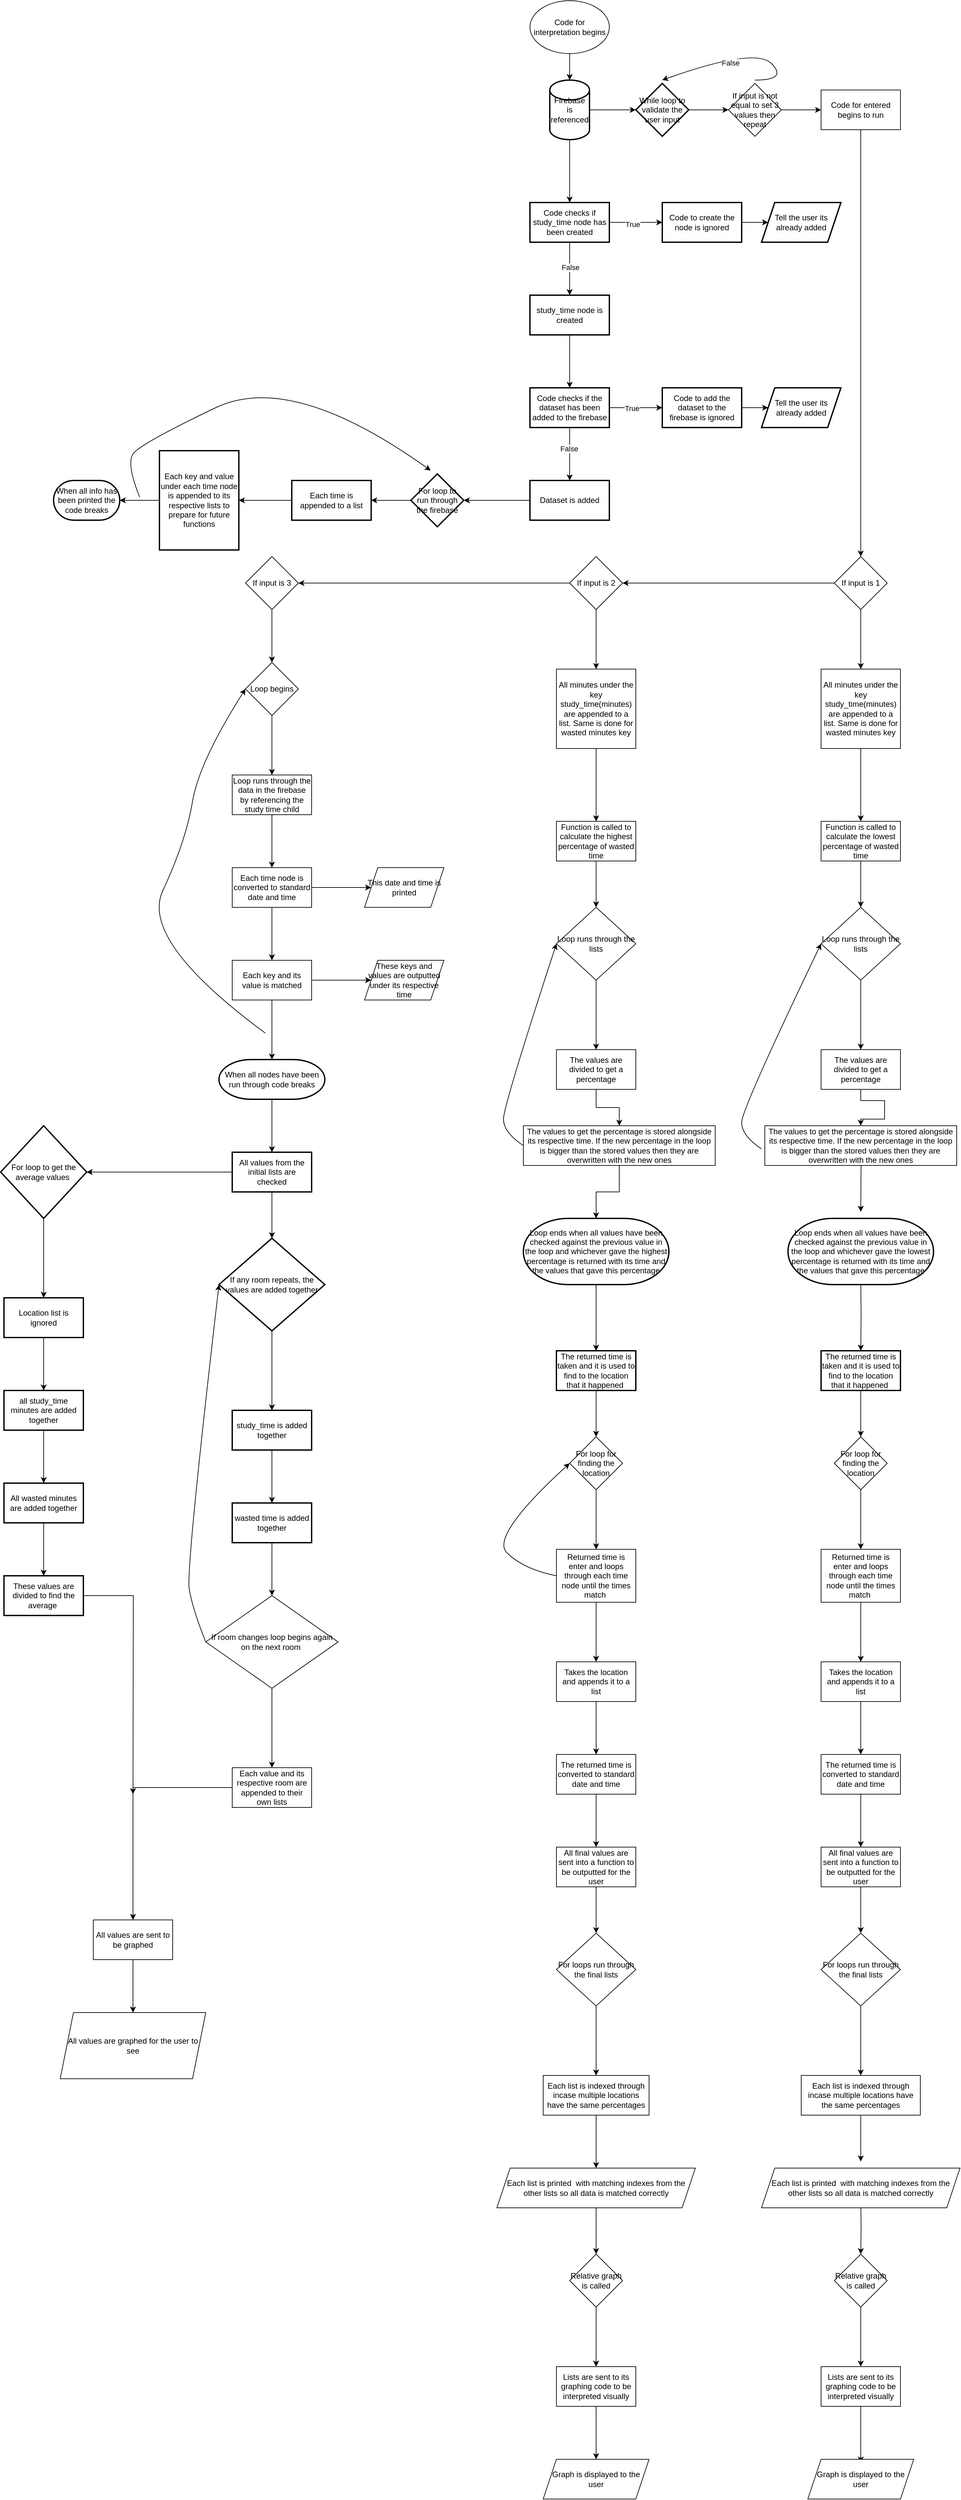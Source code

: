 <mxfile version="24.0.5" type="github">
  <diagram id="C5RBs43oDa-KdzZeNtuy" name="Page-1">
    <mxGraphModel dx="2514" dy="918" grid="1" gridSize="10" guides="1" tooltips="1" connect="1" arrows="1" fold="1" page="1" pageScale="1" pageWidth="827" pageHeight="1169" math="0" shadow="0">
      <root>
        <mxCell id="WIyWlLk6GJQsqaUBKTNV-0" />
        <mxCell id="WIyWlLk6GJQsqaUBKTNV-1" parent="WIyWlLk6GJQsqaUBKTNV-0" />
        <mxCell id="PWgybjxWVGojU53wuNPH-79" value="Code for interpretation begins" style="ellipse;whiteSpace=wrap;html=1;" vertex="1" parent="WIyWlLk6GJQsqaUBKTNV-1">
          <mxGeometry x="100" y="40" width="120" height="80" as="geometry" />
        </mxCell>
        <mxCell id="PWgybjxWVGojU53wuNPH-83" value="" style="edgeStyle=orthogonalEdgeStyle;rounded=0;orthogonalLoop=1;jettySize=auto;html=1;" edge="1" parent="WIyWlLk6GJQsqaUBKTNV-1" source="PWgybjxWVGojU53wuNPH-80" target="PWgybjxWVGojU53wuNPH-82">
          <mxGeometry relative="1" as="geometry" />
        </mxCell>
        <mxCell id="PWgybjxWVGojU53wuNPH-100" value="" style="edgeStyle=orthogonalEdgeStyle;rounded=0;orthogonalLoop=1;jettySize=auto;html=1;" edge="1" parent="WIyWlLk6GJQsqaUBKTNV-1" source="PWgybjxWVGojU53wuNPH-80" target="PWgybjxWVGojU53wuNPH-99">
          <mxGeometry relative="1" as="geometry" />
        </mxCell>
        <mxCell id="PWgybjxWVGojU53wuNPH-80" value="Firebase is referenced" style="strokeWidth=2;html=1;shape=mxgraph.flowchart.database;whiteSpace=wrap;" vertex="1" parent="WIyWlLk6GJQsqaUBKTNV-1">
          <mxGeometry x="130" y="160" width="60" height="90" as="geometry" />
        </mxCell>
        <mxCell id="PWgybjxWVGojU53wuNPH-81" style="edgeStyle=orthogonalEdgeStyle;rounded=0;orthogonalLoop=1;jettySize=auto;html=1;entryX=0.5;entryY=0;entryDx=0;entryDy=0;entryPerimeter=0;" edge="1" parent="WIyWlLk6GJQsqaUBKTNV-1" source="PWgybjxWVGojU53wuNPH-79" target="PWgybjxWVGojU53wuNPH-80">
          <mxGeometry relative="1" as="geometry" />
        </mxCell>
        <mxCell id="PWgybjxWVGojU53wuNPH-85" value="" style="edgeStyle=orthogonalEdgeStyle;rounded=0;orthogonalLoop=1;jettySize=auto;html=1;" edge="1" parent="WIyWlLk6GJQsqaUBKTNV-1" source="PWgybjxWVGojU53wuNPH-82" target="PWgybjxWVGojU53wuNPH-84">
          <mxGeometry relative="1" as="geometry" />
        </mxCell>
        <mxCell id="PWgybjxWVGojU53wuNPH-86" value="False" style="edgeLabel;html=1;align=center;verticalAlign=middle;resizable=0;points=[];" vertex="1" connectable="0" parent="PWgybjxWVGojU53wuNPH-85">
          <mxGeometry x="-0.05" y="1" relative="1" as="geometry">
            <mxPoint as="offset" />
          </mxGeometry>
        </mxCell>
        <mxCell id="PWgybjxWVGojU53wuNPH-88" value="" style="edgeStyle=orthogonalEdgeStyle;rounded=0;orthogonalLoop=1;jettySize=auto;html=1;" edge="1" parent="WIyWlLk6GJQsqaUBKTNV-1" source="PWgybjxWVGojU53wuNPH-82" target="PWgybjxWVGojU53wuNPH-87">
          <mxGeometry relative="1" as="geometry" />
        </mxCell>
        <mxCell id="PWgybjxWVGojU53wuNPH-91" value="True" style="edgeLabel;html=1;align=center;verticalAlign=middle;resizable=0;points=[];" vertex="1" connectable="0" parent="PWgybjxWVGojU53wuNPH-88">
          <mxGeometry x="-0.125" y="-3" relative="1" as="geometry">
            <mxPoint as="offset" />
          </mxGeometry>
        </mxCell>
        <mxCell id="PWgybjxWVGojU53wuNPH-82" value="Code checks if study_time node has been created" style="whiteSpace=wrap;html=1;strokeWidth=2;" vertex="1" parent="WIyWlLk6GJQsqaUBKTNV-1">
          <mxGeometry x="100" y="345" width="120" height="60" as="geometry" />
        </mxCell>
        <mxCell id="PWgybjxWVGojU53wuNPH-90" value="" style="edgeStyle=orthogonalEdgeStyle;rounded=0;orthogonalLoop=1;jettySize=auto;html=1;" edge="1" parent="WIyWlLk6GJQsqaUBKTNV-1" source="PWgybjxWVGojU53wuNPH-84" target="PWgybjxWVGojU53wuNPH-89">
          <mxGeometry relative="1" as="geometry" />
        </mxCell>
        <mxCell id="PWgybjxWVGojU53wuNPH-84" value="study_time node is created" style="whiteSpace=wrap;html=1;strokeWidth=2;" vertex="1" parent="WIyWlLk6GJQsqaUBKTNV-1">
          <mxGeometry x="100" y="485" width="120" height="60" as="geometry" />
        </mxCell>
        <mxCell id="PWgybjxWVGojU53wuNPH-149" value="" style="edgeStyle=orthogonalEdgeStyle;rounded=0;orthogonalLoop=1;jettySize=auto;html=1;" edge="1" parent="WIyWlLk6GJQsqaUBKTNV-1" source="PWgybjxWVGojU53wuNPH-87" target="PWgybjxWVGojU53wuNPH-148">
          <mxGeometry relative="1" as="geometry" />
        </mxCell>
        <mxCell id="PWgybjxWVGojU53wuNPH-87" value="Code to create the node is ignored" style="whiteSpace=wrap;html=1;strokeWidth=2;" vertex="1" parent="WIyWlLk6GJQsqaUBKTNV-1">
          <mxGeometry x="300" y="345" width="120" height="60" as="geometry" />
        </mxCell>
        <mxCell id="PWgybjxWVGojU53wuNPH-93" value="" style="edgeStyle=orthogonalEdgeStyle;rounded=0;orthogonalLoop=1;jettySize=auto;html=1;" edge="1" parent="WIyWlLk6GJQsqaUBKTNV-1" source="PWgybjxWVGojU53wuNPH-89" target="PWgybjxWVGojU53wuNPH-92">
          <mxGeometry relative="1" as="geometry" />
        </mxCell>
        <mxCell id="PWgybjxWVGojU53wuNPH-94" value="False" style="edgeLabel;html=1;align=center;verticalAlign=middle;resizable=0;points=[];" vertex="1" connectable="0" parent="PWgybjxWVGojU53wuNPH-93">
          <mxGeometry x="-0.2" y="-1" relative="1" as="geometry">
            <mxPoint as="offset" />
          </mxGeometry>
        </mxCell>
        <mxCell id="PWgybjxWVGojU53wuNPH-96" value="" style="edgeStyle=orthogonalEdgeStyle;rounded=0;orthogonalLoop=1;jettySize=auto;html=1;" edge="1" parent="WIyWlLk6GJQsqaUBKTNV-1" source="PWgybjxWVGojU53wuNPH-89" target="PWgybjxWVGojU53wuNPH-95">
          <mxGeometry relative="1" as="geometry" />
        </mxCell>
        <mxCell id="PWgybjxWVGojU53wuNPH-145" value="True" style="edgeLabel;html=1;align=center;verticalAlign=middle;resizable=0;points=[];" vertex="1" connectable="0" parent="PWgybjxWVGojU53wuNPH-96">
          <mxGeometry x="-0.15" y="-1" relative="1" as="geometry">
            <mxPoint as="offset" />
          </mxGeometry>
        </mxCell>
        <mxCell id="PWgybjxWVGojU53wuNPH-89" value="Code checks if the dataset has been added to the firebase" style="whiteSpace=wrap;html=1;strokeWidth=2;" vertex="1" parent="WIyWlLk6GJQsqaUBKTNV-1">
          <mxGeometry x="100" y="625" width="120" height="60" as="geometry" />
        </mxCell>
        <mxCell id="PWgybjxWVGojU53wuNPH-116" value="" style="edgeStyle=orthogonalEdgeStyle;rounded=0;orthogonalLoop=1;jettySize=auto;html=1;" edge="1" parent="WIyWlLk6GJQsqaUBKTNV-1" source="PWgybjxWVGojU53wuNPH-92" target="PWgybjxWVGojU53wuNPH-115">
          <mxGeometry relative="1" as="geometry" />
        </mxCell>
        <mxCell id="PWgybjxWVGojU53wuNPH-92" value="Dataset is added" style="whiteSpace=wrap;html=1;strokeWidth=2;" vertex="1" parent="WIyWlLk6GJQsqaUBKTNV-1">
          <mxGeometry x="100" y="765" width="120" height="60" as="geometry" />
        </mxCell>
        <mxCell id="PWgybjxWVGojU53wuNPH-147" value="" style="edgeStyle=orthogonalEdgeStyle;rounded=0;orthogonalLoop=1;jettySize=auto;html=1;" edge="1" parent="WIyWlLk6GJQsqaUBKTNV-1" source="PWgybjxWVGojU53wuNPH-95" target="PWgybjxWVGojU53wuNPH-146">
          <mxGeometry relative="1" as="geometry" />
        </mxCell>
        <mxCell id="PWgybjxWVGojU53wuNPH-95" value="Code to add the dataset to the firebase is ignored" style="whiteSpace=wrap;html=1;strokeWidth=2;" vertex="1" parent="WIyWlLk6GJQsqaUBKTNV-1">
          <mxGeometry x="300" y="625" width="120" height="60" as="geometry" />
        </mxCell>
        <mxCell id="PWgybjxWVGojU53wuNPH-102" value="" style="edgeStyle=orthogonalEdgeStyle;rounded=0;orthogonalLoop=1;jettySize=auto;html=1;" edge="1" parent="WIyWlLk6GJQsqaUBKTNV-1" source="PWgybjxWVGojU53wuNPH-99">
          <mxGeometry relative="1" as="geometry">
            <mxPoint x="400" y="205" as="targetPoint" />
          </mxGeometry>
        </mxCell>
        <mxCell id="PWgybjxWVGojU53wuNPH-99" value="While loop to validate the user input" style="rhombus;whiteSpace=wrap;html=1;strokeWidth=2;" vertex="1" parent="WIyWlLk6GJQsqaUBKTNV-1">
          <mxGeometry x="260" y="165" width="80" height="80" as="geometry" />
        </mxCell>
        <mxCell id="PWgybjxWVGojU53wuNPH-108" value="" style="edgeStyle=orthogonalEdgeStyle;rounded=0;orthogonalLoop=1;jettySize=auto;html=1;" edge="1" parent="WIyWlLk6GJQsqaUBKTNV-1" source="PWgybjxWVGojU53wuNPH-103" target="PWgybjxWVGojU53wuNPH-107">
          <mxGeometry relative="1" as="geometry" />
        </mxCell>
        <mxCell id="PWgybjxWVGojU53wuNPH-103" value="If input is not equal to set 3 values then repeat" style="rhombus;whiteSpace=wrap;html=1;" vertex="1" parent="WIyWlLk6GJQsqaUBKTNV-1">
          <mxGeometry x="400" y="165" width="80" height="80" as="geometry" />
        </mxCell>
        <mxCell id="PWgybjxWVGojU53wuNPH-105" value="" style="curved=1;endArrow=classic;html=1;rounded=0;snapToPoint=1;" edge="1" parent="WIyWlLk6GJQsqaUBKTNV-1">
          <mxGeometry width="50" height="50" relative="1" as="geometry">
            <mxPoint x="440" y="160" as="sourcePoint" />
            <mxPoint x="300" y="160" as="targetPoint" />
            <Array as="points">
              <mxPoint x="490" y="160" />
              <mxPoint x="440" y="110" />
            </Array>
          </mxGeometry>
        </mxCell>
        <mxCell id="PWgybjxWVGojU53wuNPH-106" value="False" style="edgeLabel;html=1;align=center;verticalAlign=middle;resizable=0;points=[];" vertex="1" connectable="0" parent="PWgybjxWVGojU53wuNPH-105">
          <mxGeometry x="0.215" y="10" relative="1" as="geometry">
            <mxPoint as="offset" />
          </mxGeometry>
        </mxCell>
        <mxCell id="PWgybjxWVGojU53wuNPH-109" style="edgeStyle=orthogonalEdgeStyle;rounded=0;orthogonalLoop=1;jettySize=auto;html=1;" edge="1" parent="WIyWlLk6GJQsqaUBKTNV-1" source="PWgybjxWVGojU53wuNPH-107">
          <mxGeometry relative="1" as="geometry">
            <mxPoint x="600" y="880" as="targetPoint" />
          </mxGeometry>
        </mxCell>
        <mxCell id="PWgybjxWVGojU53wuNPH-107" value="Code for entered begins to run" style="whiteSpace=wrap;html=1;" vertex="1" parent="WIyWlLk6GJQsqaUBKTNV-1">
          <mxGeometry x="540" y="175" width="120" height="60" as="geometry" />
        </mxCell>
        <mxCell id="PWgybjxWVGojU53wuNPH-112" value="" style="edgeStyle=orthogonalEdgeStyle;rounded=0;orthogonalLoop=1;jettySize=auto;html=1;" edge="1" parent="WIyWlLk6GJQsqaUBKTNV-1" source="PWgybjxWVGojU53wuNPH-110" target="PWgybjxWVGojU53wuNPH-111">
          <mxGeometry relative="1" as="geometry" />
        </mxCell>
        <mxCell id="PWgybjxWVGojU53wuNPH-258" style="edgeStyle=orthogonalEdgeStyle;rounded=0;orthogonalLoop=1;jettySize=auto;html=1;entryX=0.5;entryY=0;entryDx=0;entryDy=0;" edge="1" parent="WIyWlLk6GJQsqaUBKTNV-1" source="PWgybjxWVGojU53wuNPH-110" target="PWgybjxWVGojU53wuNPH-228">
          <mxGeometry relative="1" as="geometry" />
        </mxCell>
        <mxCell id="PWgybjxWVGojU53wuNPH-110" value="If input is 1" style="rhombus;whiteSpace=wrap;html=1;" vertex="1" parent="WIyWlLk6GJQsqaUBKTNV-1">
          <mxGeometry x="560" y="880" width="80" height="80" as="geometry" />
        </mxCell>
        <mxCell id="PWgybjxWVGojU53wuNPH-114" value="" style="edgeStyle=orthogonalEdgeStyle;rounded=0;orthogonalLoop=1;jettySize=auto;html=1;" edge="1" parent="WIyWlLk6GJQsqaUBKTNV-1" source="PWgybjxWVGojU53wuNPH-111" target="PWgybjxWVGojU53wuNPH-113">
          <mxGeometry relative="1" as="geometry" />
        </mxCell>
        <mxCell id="PWgybjxWVGojU53wuNPH-151" value="" style="edgeStyle=orthogonalEdgeStyle;rounded=0;orthogonalLoop=1;jettySize=auto;html=1;" edge="1" parent="WIyWlLk6GJQsqaUBKTNV-1" source="PWgybjxWVGojU53wuNPH-111" target="PWgybjxWVGojU53wuNPH-150">
          <mxGeometry relative="1" as="geometry" />
        </mxCell>
        <mxCell id="PWgybjxWVGojU53wuNPH-111" value="If input is 2" style="rhombus;whiteSpace=wrap;html=1;" vertex="1" parent="WIyWlLk6GJQsqaUBKTNV-1">
          <mxGeometry x="160" y="880" width="80" height="80" as="geometry" />
        </mxCell>
        <mxCell id="PWgybjxWVGojU53wuNPH-131" value="" style="edgeStyle=orthogonalEdgeStyle;rounded=0;orthogonalLoop=1;jettySize=auto;html=1;" edge="1" parent="WIyWlLk6GJQsqaUBKTNV-1" source="PWgybjxWVGojU53wuNPH-113" target="PWgybjxWVGojU53wuNPH-130">
          <mxGeometry relative="1" as="geometry" />
        </mxCell>
        <mxCell id="PWgybjxWVGojU53wuNPH-113" value="If input is 3" style="rhombus;whiteSpace=wrap;html=1;" vertex="1" parent="WIyWlLk6GJQsqaUBKTNV-1">
          <mxGeometry x="-330" y="880" width="80" height="80" as="geometry" />
        </mxCell>
        <mxCell id="PWgybjxWVGojU53wuNPH-118" value="" style="edgeStyle=orthogonalEdgeStyle;rounded=0;orthogonalLoop=1;jettySize=auto;html=1;" edge="1" parent="WIyWlLk6GJQsqaUBKTNV-1" source="PWgybjxWVGojU53wuNPH-115" target="PWgybjxWVGojU53wuNPH-117">
          <mxGeometry relative="1" as="geometry" />
        </mxCell>
        <mxCell id="PWgybjxWVGojU53wuNPH-115" value="For loop to run through the firebase" style="rhombus;whiteSpace=wrap;html=1;strokeWidth=2;" vertex="1" parent="WIyWlLk6GJQsqaUBKTNV-1">
          <mxGeometry x="-80" y="755" width="80" height="80" as="geometry" />
        </mxCell>
        <mxCell id="PWgybjxWVGojU53wuNPH-122" value="" style="edgeStyle=orthogonalEdgeStyle;rounded=0;orthogonalLoop=1;jettySize=auto;html=1;" edge="1" parent="WIyWlLk6GJQsqaUBKTNV-1" source="PWgybjxWVGojU53wuNPH-117" target="PWgybjxWVGojU53wuNPH-121">
          <mxGeometry relative="1" as="geometry" />
        </mxCell>
        <mxCell id="PWgybjxWVGojU53wuNPH-117" value="Each time is appended to a list" style="whiteSpace=wrap;html=1;strokeWidth=2;" vertex="1" parent="WIyWlLk6GJQsqaUBKTNV-1">
          <mxGeometry x="-260" y="765" width="120" height="60" as="geometry" />
        </mxCell>
        <mxCell id="PWgybjxWVGojU53wuNPH-121" value="Each key and value under each time node is appended to its respective lists to prepare for future functions" style="whiteSpace=wrap;html=1;strokeWidth=2;" vertex="1" parent="WIyWlLk6GJQsqaUBKTNV-1">
          <mxGeometry x="-460" y="720" width="120" height="150" as="geometry" />
        </mxCell>
        <mxCell id="PWgybjxWVGojU53wuNPH-125" value="When all info has been printed the code breaks" style="strokeWidth=2;html=1;shape=mxgraph.flowchart.terminator;whiteSpace=wrap;" vertex="1" parent="WIyWlLk6GJQsqaUBKTNV-1">
          <mxGeometry x="-620" y="765" width="100" height="60" as="geometry" />
        </mxCell>
        <mxCell id="PWgybjxWVGojU53wuNPH-126" style="edgeStyle=orthogonalEdgeStyle;rounded=0;orthogonalLoop=1;jettySize=auto;html=1;entryX=1;entryY=0.5;entryDx=0;entryDy=0;entryPerimeter=0;" edge="1" parent="WIyWlLk6GJQsqaUBKTNV-1" source="PWgybjxWVGojU53wuNPH-121" target="PWgybjxWVGojU53wuNPH-125">
          <mxGeometry relative="1" as="geometry" />
        </mxCell>
        <mxCell id="PWgybjxWVGojU53wuNPH-127" value="" style="curved=1;endArrow=classic;html=1;rounded=0;" edge="1" parent="WIyWlLk6GJQsqaUBKTNV-1">
          <mxGeometry width="50" height="50" relative="1" as="geometry">
            <mxPoint x="-490" y="790" as="sourcePoint" />
            <mxPoint x="-50" y="750" as="targetPoint" />
            <Array as="points">
              <mxPoint x="-510" y="740" />
              <mxPoint x="-490" y="710" />
              <mxPoint x="-260" y="600" />
            </Array>
          </mxGeometry>
        </mxCell>
        <mxCell id="PWgybjxWVGojU53wuNPH-133" value="" style="edgeStyle=orthogonalEdgeStyle;rounded=0;orthogonalLoop=1;jettySize=auto;html=1;" edge="1" parent="WIyWlLk6GJQsqaUBKTNV-1" source="PWgybjxWVGojU53wuNPH-130" target="PWgybjxWVGojU53wuNPH-132">
          <mxGeometry relative="1" as="geometry" />
        </mxCell>
        <mxCell id="PWgybjxWVGojU53wuNPH-130" value="Loop begins" style="rhombus;whiteSpace=wrap;html=1;" vertex="1" parent="WIyWlLk6GJQsqaUBKTNV-1">
          <mxGeometry x="-330" y="1040" width="80" height="80" as="geometry" />
        </mxCell>
        <mxCell id="PWgybjxWVGojU53wuNPH-135" value="" style="edgeStyle=orthogonalEdgeStyle;rounded=0;orthogonalLoop=1;jettySize=auto;html=1;" edge="1" parent="WIyWlLk6GJQsqaUBKTNV-1" source="PWgybjxWVGojU53wuNPH-132" target="PWgybjxWVGojU53wuNPH-134">
          <mxGeometry relative="1" as="geometry" />
        </mxCell>
        <mxCell id="PWgybjxWVGojU53wuNPH-132" value="Loop runs through the data in the firebase by referencing the study time child" style="whiteSpace=wrap;html=1;" vertex="1" parent="WIyWlLk6GJQsqaUBKTNV-1">
          <mxGeometry x="-350" y="1210" width="120" height="60" as="geometry" />
        </mxCell>
        <mxCell id="PWgybjxWVGojU53wuNPH-137" value="" style="edgeStyle=orthogonalEdgeStyle;rounded=0;orthogonalLoop=1;jettySize=auto;html=1;" edge="1" parent="WIyWlLk6GJQsqaUBKTNV-1" source="PWgybjxWVGojU53wuNPH-134" target="PWgybjxWVGojU53wuNPH-136">
          <mxGeometry relative="1" as="geometry" />
        </mxCell>
        <mxCell id="PWgybjxWVGojU53wuNPH-139" value="" style="edgeStyle=orthogonalEdgeStyle;rounded=0;orthogonalLoop=1;jettySize=auto;html=1;" edge="1" parent="WIyWlLk6GJQsqaUBKTNV-1" source="PWgybjxWVGojU53wuNPH-134" target="PWgybjxWVGojU53wuNPH-138">
          <mxGeometry relative="1" as="geometry" />
        </mxCell>
        <mxCell id="PWgybjxWVGojU53wuNPH-134" value="Each time node is converted to standard date and time" style="whiteSpace=wrap;html=1;" vertex="1" parent="WIyWlLk6GJQsqaUBKTNV-1">
          <mxGeometry x="-350" y="1350" width="120" height="60" as="geometry" />
        </mxCell>
        <mxCell id="PWgybjxWVGojU53wuNPH-136" value="This date and time is printed" style="shape=parallelogram;perimeter=parallelogramPerimeter;whiteSpace=wrap;html=1;fixedSize=1;" vertex="1" parent="WIyWlLk6GJQsqaUBKTNV-1">
          <mxGeometry x="-150" y="1350" width="120" height="60" as="geometry" />
        </mxCell>
        <mxCell id="PWgybjxWVGojU53wuNPH-141" value="" style="edgeStyle=orthogonalEdgeStyle;rounded=0;orthogonalLoop=1;jettySize=auto;html=1;" edge="1" parent="WIyWlLk6GJQsqaUBKTNV-1" source="PWgybjxWVGojU53wuNPH-138" target="PWgybjxWVGojU53wuNPH-140">
          <mxGeometry relative="1" as="geometry" />
        </mxCell>
        <mxCell id="PWgybjxWVGojU53wuNPH-138" value="Each key and its value is matched" style="whiteSpace=wrap;html=1;" vertex="1" parent="WIyWlLk6GJQsqaUBKTNV-1">
          <mxGeometry x="-350" y="1490" width="120" height="60" as="geometry" />
        </mxCell>
        <mxCell id="PWgybjxWVGojU53wuNPH-140" value="These keys and values are outputted under its respective time" style="shape=parallelogram;perimeter=parallelogramPerimeter;whiteSpace=wrap;html=1;fixedSize=1;" vertex="1" parent="WIyWlLk6GJQsqaUBKTNV-1">
          <mxGeometry x="-150" y="1490" width="120" height="60" as="geometry" />
        </mxCell>
        <mxCell id="PWgybjxWVGojU53wuNPH-195" value="" style="edgeStyle=orthogonalEdgeStyle;rounded=0;orthogonalLoop=1;jettySize=auto;html=1;" edge="1" parent="WIyWlLk6GJQsqaUBKTNV-1" source="PWgybjxWVGojU53wuNPH-142" target="PWgybjxWVGojU53wuNPH-194">
          <mxGeometry relative="1" as="geometry" />
        </mxCell>
        <mxCell id="PWgybjxWVGojU53wuNPH-142" value="When all nodes have been run through code breaks" style="strokeWidth=2;html=1;shape=mxgraph.flowchart.terminator;whiteSpace=wrap;" vertex="1" parent="WIyWlLk6GJQsqaUBKTNV-1">
          <mxGeometry x="-370" y="1640" width="160" height="60" as="geometry" />
        </mxCell>
        <mxCell id="PWgybjxWVGojU53wuNPH-143" style="edgeStyle=orthogonalEdgeStyle;rounded=0;orthogonalLoop=1;jettySize=auto;html=1;entryX=0.5;entryY=0;entryDx=0;entryDy=0;entryPerimeter=0;" edge="1" parent="WIyWlLk6GJQsqaUBKTNV-1" source="PWgybjxWVGojU53wuNPH-138" target="PWgybjxWVGojU53wuNPH-142">
          <mxGeometry relative="1" as="geometry" />
        </mxCell>
        <mxCell id="PWgybjxWVGojU53wuNPH-144" value="" style="curved=1;endArrow=classic;html=1;rounded=0;entryX=0;entryY=0.5;entryDx=0;entryDy=0;" edge="1" parent="WIyWlLk6GJQsqaUBKTNV-1" target="PWgybjxWVGojU53wuNPH-130">
          <mxGeometry width="50" height="50" relative="1" as="geometry">
            <mxPoint x="-300" y="1600" as="sourcePoint" />
            <mxPoint x="-490" y="1070" as="targetPoint" />
            <Array as="points">
              <mxPoint x="-490" y="1460" />
              <mxPoint x="-420" y="1310" />
              <mxPoint x="-400" y="1190" />
            </Array>
          </mxGeometry>
        </mxCell>
        <mxCell id="PWgybjxWVGojU53wuNPH-146" value="Tell the user its already added" style="shape=parallelogram;perimeter=parallelogramPerimeter;whiteSpace=wrap;html=1;fixedSize=1;strokeWidth=2;" vertex="1" parent="WIyWlLk6GJQsqaUBKTNV-1">
          <mxGeometry x="450" y="625" width="120" height="60" as="geometry" />
        </mxCell>
        <mxCell id="PWgybjxWVGojU53wuNPH-148" value="Tell the user its already added" style="shape=parallelogram;perimeter=parallelogramPerimeter;whiteSpace=wrap;html=1;fixedSize=1;strokeWidth=2;" vertex="1" parent="WIyWlLk6GJQsqaUBKTNV-1">
          <mxGeometry x="450" y="345" width="120" height="60" as="geometry" />
        </mxCell>
        <mxCell id="PWgybjxWVGojU53wuNPH-153" value="" style="edgeStyle=orthogonalEdgeStyle;rounded=0;orthogonalLoop=1;jettySize=auto;html=1;" edge="1" parent="WIyWlLk6GJQsqaUBKTNV-1" source="PWgybjxWVGojU53wuNPH-150" target="PWgybjxWVGojU53wuNPH-152">
          <mxGeometry relative="1" as="geometry" />
        </mxCell>
        <mxCell id="PWgybjxWVGojU53wuNPH-150" value="All minutes under the key study_time(minutes) are appended to a list. Same is done for wasted minutes key" style="whiteSpace=wrap;html=1;" vertex="1" parent="WIyWlLk6GJQsqaUBKTNV-1">
          <mxGeometry x="140" y="1050" width="120" height="120" as="geometry" />
        </mxCell>
        <mxCell id="PWgybjxWVGojU53wuNPH-157" value="" style="edgeStyle=orthogonalEdgeStyle;rounded=0;orthogonalLoop=1;jettySize=auto;html=1;" edge="1" parent="WIyWlLk6GJQsqaUBKTNV-1" source="PWgybjxWVGojU53wuNPH-152" target="PWgybjxWVGojU53wuNPH-156">
          <mxGeometry relative="1" as="geometry" />
        </mxCell>
        <mxCell id="PWgybjxWVGojU53wuNPH-152" value="Function is called to calculate the highest percentage of wasted time" style="whiteSpace=wrap;html=1;" vertex="1" parent="WIyWlLk6GJQsqaUBKTNV-1">
          <mxGeometry x="140" y="1280" width="120" height="60" as="geometry" />
        </mxCell>
        <mxCell id="PWgybjxWVGojU53wuNPH-159" value="" style="edgeStyle=orthogonalEdgeStyle;rounded=0;orthogonalLoop=1;jettySize=auto;html=1;" edge="1" parent="WIyWlLk6GJQsqaUBKTNV-1" source="PWgybjxWVGojU53wuNPH-156" target="PWgybjxWVGojU53wuNPH-158">
          <mxGeometry relative="1" as="geometry" />
        </mxCell>
        <mxCell id="PWgybjxWVGojU53wuNPH-156" value="Loop runs through the lists" style="rhombus;whiteSpace=wrap;html=1;" vertex="1" parent="WIyWlLk6GJQsqaUBKTNV-1">
          <mxGeometry x="140" y="1410" width="120" height="110" as="geometry" />
        </mxCell>
        <mxCell id="PWgybjxWVGojU53wuNPH-161" value="" style="edgeStyle=orthogonalEdgeStyle;rounded=0;orthogonalLoop=1;jettySize=auto;html=1;" edge="1" parent="WIyWlLk6GJQsqaUBKTNV-1" source="PWgybjxWVGojU53wuNPH-158" target="PWgybjxWVGojU53wuNPH-160">
          <mxGeometry relative="1" as="geometry" />
        </mxCell>
        <mxCell id="PWgybjxWVGojU53wuNPH-158" value="The values are divided to get a percentage" style="whiteSpace=wrap;html=1;" vertex="1" parent="WIyWlLk6GJQsqaUBKTNV-1">
          <mxGeometry x="140" y="1625" width="120" height="60" as="geometry" />
        </mxCell>
        <mxCell id="PWgybjxWVGojU53wuNPH-160" value="The values to get the percentage is stored alongside its respective time. If the new percentage in the loop is bigger than the stored values then they are overwritten with the new ones" style="whiteSpace=wrap;html=1;" vertex="1" parent="WIyWlLk6GJQsqaUBKTNV-1">
          <mxGeometry x="90" y="1740" width="290" height="60" as="geometry" />
        </mxCell>
        <mxCell id="PWgybjxWVGojU53wuNPH-162" value="" style="curved=1;endArrow=classic;html=1;rounded=0;exitX=0;exitY=0.5;exitDx=0;exitDy=0;entryX=0;entryY=0.5;entryDx=0;entryDy=0;" edge="1" parent="WIyWlLk6GJQsqaUBKTNV-1" source="PWgybjxWVGojU53wuNPH-160" target="PWgybjxWVGojU53wuNPH-156">
          <mxGeometry width="50" height="50" relative="1" as="geometry">
            <mxPoint x="60" y="1760" as="sourcePoint" />
            <mxPoint x="110" y="1710" as="targetPoint" />
            <Array as="points">
              <mxPoint x="60" y="1750" />
              <mxPoint x="60" y="1710" />
            </Array>
          </mxGeometry>
        </mxCell>
        <mxCell id="PWgybjxWVGojU53wuNPH-166" value="" style="edgeStyle=orthogonalEdgeStyle;rounded=0;orthogonalLoop=1;jettySize=auto;html=1;" edge="1" parent="WIyWlLk6GJQsqaUBKTNV-1" source="PWgybjxWVGojU53wuNPH-163" target="PWgybjxWVGojU53wuNPH-165">
          <mxGeometry relative="1" as="geometry" />
        </mxCell>
        <mxCell id="PWgybjxWVGojU53wuNPH-163" value="Loop ends when all values have been checked against the previous value in the loop and whichever gave the highest percentage is returned with its time and the values that gave this percentage" style="strokeWidth=2;html=1;shape=mxgraph.flowchart.terminator;whiteSpace=wrap;" vertex="1" parent="WIyWlLk6GJQsqaUBKTNV-1">
          <mxGeometry x="90" y="1880" width="220" height="100" as="geometry" />
        </mxCell>
        <mxCell id="PWgybjxWVGojU53wuNPH-164" style="edgeStyle=orthogonalEdgeStyle;rounded=0;orthogonalLoop=1;jettySize=auto;html=1;entryX=0.5;entryY=0;entryDx=0;entryDy=0;entryPerimeter=0;" edge="1" parent="WIyWlLk6GJQsqaUBKTNV-1" source="PWgybjxWVGojU53wuNPH-160" target="PWgybjxWVGojU53wuNPH-163">
          <mxGeometry relative="1" as="geometry" />
        </mxCell>
        <mxCell id="PWgybjxWVGojU53wuNPH-168" value="" style="edgeStyle=orthogonalEdgeStyle;rounded=0;orthogonalLoop=1;jettySize=auto;html=1;" edge="1" parent="WIyWlLk6GJQsqaUBKTNV-1" source="PWgybjxWVGojU53wuNPH-165">
          <mxGeometry relative="1" as="geometry">
            <mxPoint x="200" y="2210.0" as="targetPoint" />
          </mxGeometry>
        </mxCell>
        <mxCell id="PWgybjxWVGojU53wuNPH-165" value="The returned time is taken and it is used to find to the location that it happened&amp;nbsp;" style="whiteSpace=wrap;html=1;strokeWidth=2;" vertex="1" parent="WIyWlLk6GJQsqaUBKTNV-1">
          <mxGeometry x="140" y="2080" width="120" height="60" as="geometry" />
        </mxCell>
        <mxCell id="PWgybjxWVGojU53wuNPH-171" value="" style="edgeStyle=orthogonalEdgeStyle;rounded=0;orthogonalLoop=1;jettySize=auto;html=1;" edge="1" parent="WIyWlLk6GJQsqaUBKTNV-1" source="PWgybjxWVGojU53wuNPH-169" target="PWgybjxWVGojU53wuNPH-170">
          <mxGeometry relative="1" as="geometry" />
        </mxCell>
        <mxCell id="PWgybjxWVGojU53wuNPH-169" value="For loop for finding the location" style="rhombus;whiteSpace=wrap;html=1;" vertex="1" parent="WIyWlLk6GJQsqaUBKTNV-1">
          <mxGeometry x="160" y="2210" width="80" height="80" as="geometry" />
        </mxCell>
        <mxCell id="PWgybjxWVGojU53wuNPH-174" value="" style="edgeStyle=orthogonalEdgeStyle;rounded=0;orthogonalLoop=1;jettySize=auto;html=1;" edge="1" parent="WIyWlLk6GJQsqaUBKTNV-1" source="PWgybjxWVGojU53wuNPH-170" target="PWgybjxWVGojU53wuNPH-173">
          <mxGeometry relative="1" as="geometry" />
        </mxCell>
        <mxCell id="PWgybjxWVGojU53wuNPH-170" value="Returned time is enter and loops through each time node until the times match&amp;nbsp;" style="whiteSpace=wrap;html=1;" vertex="1" parent="WIyWlLk6GJQsqaUBKTNV-1">
          <mxGeometry x="140" y="2380" width="120" height="80" as="geometry" />
        </mxCell>
        <mxCell id="PWgybjxWVGojU53wuNPH-177" value="" style="edgeStyle=orthogonalEdgeStyle;rounded=0;orthogonalLoop=1;jettySize=auto;html=1;" edge="1" parent="WIyWlLk6GJQsqaUBKTNV-1" source="PWgybjxWVGojU53wuNPH-173" target="PWgybjxWVGojU53wuNPH-176">
          <mxGeometry relative="1" as="geometry" />
        </mxCell>
        <mxCell id="PWgybjxWVGojU53wuNPH-173" value="Takes the location and appends it to a list" style="whiteSpace=wrap;html=1;" vertex="1" parent="WIyWlLk6GJQsqaUBKTNV-1">
          <mxGeometry x="140" y="2550" width="120" height="60" as="geometry" />
        </mxCell>
        <mxCell id="PWgybjxWVGojU53wuNPH-175" value="" style="curved=1;endArrow=classic;html=1;rounded=0;exitX=0;exitY=0.5;exitDx=0;exitDy=0;entryX=0;entryY=0.5;entryDx=0;entryDy=0;" edge="1" parent="WIyWlLk6GJQsqaUBKTNV-1" source="PWgybjxWVGojU53wuNPH-170" target="PWgybjxWVGojU53wuNPH-169">
          <mxGeometry width="50" height="50" relative="1" as="geometry">
            <mxPoint x="40" y="2410" as="sourcePoint" />
            <mxPoint x="90" y="2360" as="targetPoint" />
            <Array as="points">
              <mxPoint x="90" y="2410" />
              <mxPoint x="40" y="2360" />
            </Array>
          </mxGeometry>
        </mxCell>
        <mxCell id="PWgybjxWVGojU53wuNPH-179" value="" style="edgeStyle=orthogonalEdgeStyle;rounded=0;orthogonalLoop=1;jettySize=auto;html=1;" edge="1" parent="WIyWlLk6GJQsqaUBKTNV-1" source="PWgybjxWVGojU53wuNPH-176" target="PWgybjxWVGojU53wuNPH-178">
          <mxGeometry relative="1" as="geometry" />
        </mxCell>
        <mxCell id="PWgybjxWVGojU53wuNPH-176" value="The returned time is converted to standard date and time" style="whiteSpace=wrap;html=1;" vertex="1" parent="WIyWlLk6GJQsqaUBKTNV-1">
          <mxGeometry x="140" y="2690" width="120" height="60" as="geometry" />
        </mxCell>
        <mxCell id="PWgybjxWVGojU53wuNPH-181" value="" style="edgeStyle=orthogonalEdgeStyle;rounded=0;orthogonalLoop=1;jettySize=auto;html=1;" edge="1" parent="WIyWlLk6GJQsqaUBKTNV-1" source="PWgybjxWVGojU53wuNPH-178" target="PWgybjxWVGojU53wuNPH-180">
          <mxGeometry relative="1" as="geometry" />
        </mxCell>
        <mxCell id="PWgybjxWVGojU53wuNPH-178" value="All final values are sent into a function to be outputted for the user" style="whiteSpace=wrap;html=1;" vertex="1" parent="WIyWlLk6GJQsqaUBKTNV-1">
          <mxGeometry x="140" y="2830" width="120" height="60" as="geometry" />
        </mxCell>
        <mxCell id="PWgybjxWVGojU53wuNPH-183" value="" style="edgeStyle=orthogonalEdgeStyle;rounded=0;orthogonalLoop=1;jettySize=auto;html=1;" edge="1" parent="WIyWlLk6GJQsqaUBKTNV-1" source="PWgybjxWVGojU53wuNPH-180" target="PWgybjxWVGojU53wuNPH-182">
          <mxGeometry relative="1" as="geometry" />
        </mxCell>
        <mxCell id="PWgybjxWVGojU53wuNPH-180" value="For loops run through the final lists" style="rhombus;whiteSpace=wrap;html=1;" vertex="1" parent="WIyWlLk6GJQsqaUBKTNV-1">
          <mxGeometry x="140" y="2960" width="120" height="110" as="geometry" />
        </mxCell>
        <mxCell id="PWgybjxWVGojU53wuNPH-185" value="" style="edgeStyle=orthogonalEdgeStyle;rounded=0;orthogonalLoop=1;jettySize=auto;html=1;" edge="1" parent="WIyWlLk6GJQsqaUBKTNV-1" source="PWgybjxWVGojU53wuNPH-182" target="PWgybjxWVGojU53wuNPH-184">
          <mxGeometry relative="1" as="geometry" />
        </mxCell>
        <mxCell id="PWgybjxWVGojU53wuNPH-182" value="Each list is indexed through incase multiple locations have the same percentages" style="whiteSpace=wrap;html=1;" vertex="1" parent="WIyWlLk6GJQsqaUBKTNV-1">
          <mxGeometry x="120" y="3175" width="160" height="60" as="geometry" />
        </mxCell>
        <mxCell id="PWgybjxWVGojU53wuNPH-187" value="" style="edgeStyle=orthogonalEdgeStyle;rounded=0;orthogonalLoop=1;jettySize=auto;html=1;" edge="1" parent="WIyWlLk6GJQsqaUBKTNV-1" source="PWgybjxWVGojU53wuNPH-184" target="PWgybjxWVGojU53wuNPH-186">
          <mxGeometry relative="1" as="geometry" />
        </mxCell>
        <mxCell id="PWgybjxWVGojU53wuNPH-184" value="Each list is printed&amp;nbsp; with matching indexes from the other lists so all data is matched correctly" style="shape=parallelogram;perimeter=parallelogramPerimeter;whiteSpace=wrap;html=1;fixedSize=1;" vertex="1" parent="WIyWlLk6GJQsqaUBKTNV-1">
          <mxGeometry x="50" y="3315" width="300" height="60" as="geometry" />
        </mxCell>
        <mxCell id="PWgybjxWVGojU53wuNPH-189" value="" style="edgeStyle=orthogonalEdgeStyle;rounded=0;orthogonalLoop=1;jettySize=auto;html=1;" edge="1" parent="WIyWlLk6GJQsqaUBKTNV-1" source="PWgybjxWVGojU53wuNPH-186" target="PWgybjxWVGojU53wuNPH-188">
          <mxGeometry relative="1" as="geometry" />
        </mxCell>
        <mxCell id="PWgybjxWVGojU53wuNPH-186" value="Relative graph is called" style="rhombus;whiteSpace=wrap;html=1;" vertex="1" parent="WIyWlLk6GJQsqaUBKTNV-1">
          <mxGeometry x="160" y="3445" width="80" height="80" as="geometry" />
        </mxCell>
        <mxCell id="PWgybjxWVGojU53wuNPH-193" value="" style="edgeStyle=orthogonalEdgeStyle;rounded=0;orthogonalLoop=1;jettySize=auto;html=1;" edge="1" parent="WIyWlLk6GJQsqaUBKTNV-1" source="PWgybjxWVGojU53wuNPH-188" target="PWgybjxWVGojU53wuNPH-192">
          <mxGeometry relative="1" as="geometry" />
        </mxCell>
        <mxCell id="PWgybjxWVGojU53wuNPH-188" value="Lists are sent to its graphing code to be interpreted visually" style="whiteSpace=wrap;html=1;" vertex="1" parent="WIyWlLk6GJQsqaUBKTNV-1">
          <mxGeometry x="140" y="3615" width="120" height="60" as="geometry" />
        </mxCell>
        <mxCell id="PWgybjxWVGojU53wuNPH-192" value="Graph is displayed to the user" style="shape=parallelogram;perimeter=parallelogramPerimeter;whiteSpace=wrap;html=1;fixedSize=1;" vertex="1" parent="WIyWlLk6GJQsqaUBKTNV-1">
          <mxGeometry x="120" y="3755" width="160" height="60" as="geometry" />
        </mxCell>
        <mxCell id="PWgybjxWVGojU53wuNPH-199" value="" style="edgeStyle=orthogonalEdgeStyle;rounded=0;orthogonalLoop=1;jettySize=auto;html=1;" edge="1" parent="WIyWlLk6GJQsqaUBKTNV-1" source="PWgybjxWVGojU53wuNPH-194" target="PWgybjxWVGojU53wuNPH-198">
          <mxGeometry relative="1" as="geometry" />
        </mxCell>
        <mxCell id="PWgybjxWVGojU53wuNPH-213" value="" style="edgeStyle=orthogonalEdgeStyle;rounded=0;orthogonalLoop=1;jettySize=auto;html=1;" edge="1" parent="WIyWlLk6GJQsqaUBKTNV-1" source="PWgybjxWVGojU53wuNPH-194" target="PWgybjxWVGojU53wuNPH-212">
          <mxGeometry relative="1" as="geometry" />
        </mxCell>
        <mxCell id="PWgybjxWVGojU53wuNPH-194" value="All values from the initial lists are checked" style="whiteSpace=wrap;html=1;strokeWidth=2;" vertex="1" parent="WIyWlLk6GJQsqaUBKTNV-1">
          <mxGeometry x="-350" y="1780" width="120" height="60" as="geometry" />
        </mxCell>
        <mxCell id="PWgybjxWVGojU53wuNPH-201" value="" style="edgeStyle=orthogonalEdgeStyle;rounded=0;orthogonalLoop=1;jettySize=auto;html=1;" edge="1" parent="WIyWlLk6GJQsqaUBKTNV-1" source="PWgybjxWVGojU53wuNPH-198" target="PWgybjxWVGojU53wuNPH-200">
          <mxGeometry relative="1" as="geometry" />
        </mxCell>
        <mxCell id="PWgybjxWVGojU53wuNPH-198" value="If any room repeats, the values are added together" style="rhombus;whiteSpace=wrap;html=1;strokeWidth=2;" vertex="1" parent="WIyWlLk6GJQsqaUBKTNV-1">
          <mxGeometry x="-370" y="1910" width="160" height="140" as="geometry" />
        </mxCell>
        <mxCell id="PWgybjxWVGojU53wuNPH-203" value="" style="edgeStyle=orthogonalEdgeStyle;rounded=0;orthogonalLoop=1;jettySize=auto;html=1;" edge="1" parent="WIyWlLk6GJQsqaUBKTNV-1" source="PWgybjxWVGojU53wuNPH-200" target="PWgybjxWVGojU53wuNPH-202">
          <mxGeometry relative="1" as="geometry" />
        </mxCell>
        <mxCell id="PWgybjxWVGojU53wuNPH-200" value="study_time is added together" style="whiteSpace=wrap;html=1;strokeWidth=2;" vertex="1" parent="WIyWlLk6GJQsqaUBKTNV-1">
          <mxGeometry x="-350" y="2170" width="120" height="60" as="geometry" />
        </mxCell>
        <mxCell id="PWgybjxWVGojU53wuNPH-205" value="" style="edgeStyle=orthogonalEdgeStyle;rounded=0;orthogonalLoop=1;jettySize=auto;html=1;" edge="1" parent="WIyWlLk6GJQsqaUBKTNV-1" source="PWgybjxWVGojU53wuNPH-202">
          <mxGeometry relative="1" as="geometry">
            <mxPoint x="-290" y="2450.0" as="targetPoint" />
          </mxGeometry>
        </mxCell>
        <mxCell id="PWgybjxWVGojU53wuNPH-202" value="wasted time is added together" style="whiteSpace=wrap;html=1;strokeWidth=2;" vertex="1" parent="WIyWlLk6GJQsqaUBKTNV-1">
          <mxGeometry x="-350" y="2310" width="120" height="60" as="geometry" />
        </mxCell>
        <mxCell id="PWgybjxWVGojU53wuNPH-209" value="" style="edgeStyle=orthogonalEdgeStyle;rounded=0;orthogonalLoop=1;jettySize=auto;html=1;" edge="1" parent="WIyWlLk6GJQsqaUBKTNV-1" source="PWgybjxWVGojU53wuNPH-206" target="PWgybjxWVGojU53wuNPH-208">
          <mxGeometry relative="1" as="geometry" />
        </mxCell>
        <mxCell id="PWgybjxWVGojU53wuNPH-206" value="If room changes loop begins again on the next room&amp;nbsp;" style="rhombus;whiteSpace=wrap;html=1;" vertex="1" parent="WIyWlLk6GJQsqaUBKTNV-1">
          <mxGeometry x="-390" y="2450" width="200" height="140" as="geometry" />
        </mxCell>
        <mxCell id="PWgybjxWVGojU53wuNPH-207" value="" style="curved=1;endArrow=classic;html=1;rounded=0;exitX=0;exitY=0.5;exitDx=0;exitDy=0;entryX=0;entryY=0.5;entryDx=0;entryDy=0;" edge="1" parent="WIyWlLk6GJQsqaUBKTNV-1" source="PWgybjxWVGojU53wuNPH-206" target="PWgybjxWVGojU53wuNPH-198">
          <mxGeometry width="50" height="50" relative="1" as="geometry">
            <mxPoint x="-490" y="2480" as="sourcePoint" />
            <mxPoint x="-440" y="2430" as="targetPoint" />
            <Array as="points">
              <mxPoint x="-410" y="2470" />
              <mxPoint x="-420" y="2410" />
            </Array>
          </mxGeometry>
        </mxCell>
        <mxCell id="PWgybjxWVGojU53wuNPH-223" value="" style="edgeStyle=orthogonalEdgeStyle;rounded=0;orthogonalLoop=1;jettySize=auto;html=1;" edge="1" parent="WIyWlLk6GJQsqaUBKTNV-1" source="PWgybjxWVGojU53wuNPH-208" target="PWgybjxWVGojU53wuNPH-222">
          <mxGeometry relative="1" as="geometry" />
        </mxCell>
        <mxCell id="PWgybjxWVGojU53wuNPH-208" value="Each value and its respective room are appended to their own lists" style="whiteSpace=wrap;html=1;" vertex="1" parent="WIyWlLk6GJQsqaUBKTNV-1">
          <mxGeometry x="-350" y="2710" width="120" height="60" as="geometry" />
        </mxCell>
        <mxCell id="PWgybjxWVGojU53wuNPH-215" value="" style="edgeStyle=orthogonalEdgeStyle;rounded=0;orthogonalLoop=1;jettySize=auto;html=1;" edge="1" parent="WIyWlLk6GJQsqaUBKTNV-1" source="PWgybjxWVGojU53wuNPH-212" target="PWgybjxWVGojU53wuNPH-214">
          <mxGeometry relative="1" as="geometry" />
        </mxCell>
        <mxCell id="PWgybjxWVGojU53wuNPH-212" value="For loop to get the average values&amp;nbsp;" style="rhombus;whiteSpace=wrap;html=1;strokeWidth=2;" vertex="1" parent="WIyWlLk6GJQsqaUBKTNV-1">
          <mxGeometry x="-700" y="1740" width="130" height="140" as="geometry" />
        </mxCell>
        <mxCell id="PWgybjxWVGojU53wuNPH-217" value="" style="edgeStyle=orthogonalEdgeStyle;rounded=0;orthogonalLoop=1;jettySize=auto;html=1;" edge="1" parent="WIyWlLk6GJQsqaUBKTNV-1" source="PWgybjxWVGojU53wuNPH-214" target="PWgybjxWVGojU53wuNPH-216">
          <mxGeometry relative="1" as="geometry" />
        </mxCell>
        <mxCell id="PWgybjxWVGojU53wuNPH-214" value="Location list is ignored" style="whiteSpace=wrap;html=1;strokeWidth=2;" vertex="1" parent="WIyWlLk6GJQsqaUBKTNV-1">
          <mxGeometry x="-695" y="2000" width="120" height="60" as="geometry" />
        </mxCell>
        <mxCell id="PWgybjxWVGojU53wuNPH-219" value="" style="edgeStyle=orthogonalEdgeStyle;rounded=0;orthogonalLoop=1;jettySize=auto;html=1;" edge="1" parent="WIyWlLk6GJQsqaUBKTNV-1" source="PWgybjxWVGojU53wuNPH-216" target="PWgybjxWVGojU53wuNPH-218">
          <mxGeometry relative="1" as="geometry" />
        </mxCell>
        <mxCell id="PWgybjxWVGojU53wuNPH-216" value="all study_time minutes are added together" style="whiteSpace=wrap;html=1;strokeWidth=2;" vertex="1" parent="WIyWlLk6GJQsqaUBKTNV-1">
          <mxGeometry x="-695" y="2140" width="120" height="60" as="geometry" />
        </mxCell>
        <mxCell id="PWgybjxWVGojU53wuNPH-221" value="" style="edgeStyle=orthogonalEdgeStyle;rounded=0;orthogonalLoop=1;jettySize=auto;html=1;" edge="1" parent="WIyWlLk6GJQsqaUBKTNV-1" source="PWgybjxWVGojU53wuNPH-218" target="PWgybjxWVGojU53wuNPH-220">
          <mxGeometry relative="1" as="geometry" />
        </mxCell>
        <mxCell id="PWgybjxWVGojU53wuNPH-218" value="All wasted minutes are added together" style="whiteSpace=wrap;html=1;strokeWidth=2;" vertex="1" parent="WIyWlLk6GJQsqaUBKTNV-1">
          <mxGeometry x="-695" y="2280" width="120" height="60" as="geometry" />
        </mxCell>
        <mxCell id="PWgybjxWVGojU53wuNPH-224" style="edgeStyle=orthogonalEdgeStyle;rounded=0;orthogonalLoop=1;jettySize=auto;html=1;" edge="1" parent="WIyWlLk6GJQsqaUBKTNV-1" source="PWgybjxWVGojU53wuNPH-220">
          <mxGeometry relative="1" as="geometry">
            <mxPoint x="-500" y="2750" as="targetPoint" />
          </mxGeometry>
        </mxCell>
        <mxCell id="PWgybjxWVGojU53wuNPH-220" value="These values are divided to find the average&amp;nbsp;" style="whiteSpace=wrap;html=1;strokeWidth=2;" vertex="1" parent="WIyWlLk6GJQsqaUBKTNV-1">
          <mxGeometry x="-695" y="2420" width="120" height="60" as="geometry" />
        </mxCell>
        <mxCell id="PWgybjxWVGojU53wuNPH-226" value="" style="edgeStyle=orthogonalEdgeStyle;rounded=0;orthogonalLoop=1;jettySize=auto;html=1;" edge="1" parent="WIyWlLk6GJQsqaUBKTNV-1" source="PWgybjxWVGojU53wuNPH-222" target="PWgybjxWVGojU53wuNPH-225">
          <mxGeometry relative="1" as="geometry" />
        </mxCell>
        <mxCell id="PWgybjxWVGojU53wuNPH-222" value="All values are sent to be graphed" style="whiteSpace=wrap;html=1;" vertex="1" parent="WIyWlLk6GJQsqaUBKTNV-1">
          <mxGeometry x="-560" y="2940" width="120" height="60" as="geometry" />
        </mxCell>
        <mxCell id="PWgybjxWVGojU53wuNPH-225" value="All values are graphed for the user to see" style="shape=parallelogram;perimeter=parallelogramPerimeter;whiteSpace=wrap;html=1;fixedSize=1;" vertex="1" parent="WIyWlLk6GJQsqaUBKTNV-1">
          <mxGeometry x="-610" y="3080" width="220" height="100" as="geometry" />
        </mxCell>
        <mxCell id="PWgybjxWVGojU53wuNPH-227" value="" style="edgeStyle=orthogonalEdgeStyle;rounded=0;orthogonalLoop=1;jettySize=auto;html=1;" edge="1" source="PWgybjxWVGojU53wuNPH-228" target="PWgybjxWVGojU53wuNPH-230" parent="WIyWlLk6GJQsqaUBKTNV-1">
          <mxGeometry relative="1" as="geometry" />
        </mxCell>
        <mxCell id="PWgybjxWVGojU53wuNPH-228" value="All minutes under the key study_time(minutes) are appended to a list. Same is done for wasted minutes key" style="whiteSpace=wrap;html=1;" vertex="1" parent="WIyWlLk6GJQsqaUBKTNV-1">
          <mxGeometry x="540" y="1050" width="120" height="120" as="geometry" />
        </mxCell>
        <mxCell id="PWgybjxWVGojU53wuNPH-229" value="" style="edgeStyle=orthogonalEdgeStyle;rounded=0;orthogonalLoop=1;jettySize=auto;html=1;" edge="1" source="PWgybjxWVGojU53wuNPH-230" target="PWgybjxWVGojU53wuNPH-232" parent="WIyWlLk6GJQsqaUBKTNV-1">
          <mxGeometry relative="1" as="geometry" />
        </mxCell>
        <mxCell id="PWgybjxWVGojU53wuNPH-230" value="Function is called to calculate the lowest percentage of wasted time" style="whiteSpace=wrap;html=1;" vertex="1" parent="WIyWlLk6GJQsqaUBKTNV-1">
          <mxGeometry x="540" y="1280" width="120" height="60" as="geometry" />
        </mxCell>
        <mxCell id="PWgybjxWVGojU53wuNPH-231" value="" style="edgeStyle=orthogonalEdgeStyle;rounded=0;orthogonalLoop=1;jettySize=auto;html=1;" edge="1" source="PWgybjxWVGojU53wuNPH-232" target="PWgybjxWVGojU53wuNPH-234" parent="WIyWlLk6GJQsqaUBKTNV-1">
          <mxGeometry relative="1" as="geometry" />
        </mxCell>
        <mxCell id="PWgybjxWVGojU53wuNPH-232" value="Loop runs through the lists" style="rhombus;whiteSpace=wrap;html=1;" vertex="1" parent="WIyWlLk6GJQsqaUBKTNV-1">
          <mxGeometry x="540" y="1410" width="120" height="110" as="geometry" />
        </mxCell>
        <mxCell id="PWgybjxWVGojU53wuNPH-233" value="" style="edgeStyle=orthogonalEdgeStyle;rounded=0;orthogonalLoop=1;jettySize=auto;html=1;entryX=0.5;entryY=0;entryDx=0;entryDy=0;" edge="1" source="PWgybjxWVGojU53wuNPH-234" parent="WIyWlLk6GJQsqaUBKTNV-1" target="PWgybjxWVGojU53wuNPH-260">
          <mxGeometry relative="1" as="geometry">
            <mxPoint x="635" y="1730" as="targetPoint" />
            <Array as="points">
              <mxPoint x="600" y="1702" />
              <mxPoint x="636" y="1702" />
              <mxPoint x="636" y="1730" />
              <mxPoint x="600" y="1730" />
            </Array>
          </mxGeometry>
        </mxCell>
        <mxCell id="PWgybjxWVGojU53wuNPH-234" value="The values are divided to get a percentage" style="whiteSpace=wrap;html=1;" vertex="1" parent="WIyWlLk6GJQsqaUBKTNV-1">
          <mxGeometry x="540" y="1625" width="120" height="60" as="geometry" />
        </mxCell>
        <mxCell id="PWgybjxWVGojU53wuNPH-235" value="" style="edgeStyle=orthogonalEdgeStyle;rounded=0;orthogonalLoop=1;jettySize=auto;html=1;" edge="1" target="PWgybjxWVGojU53wuNPH-238" parent="WIyWlLk6GJQsqaUBKTNV-1">
          <mxGeometry relative="1" as="geometry">
            <mxPoint x="600" y="1970" as="sourcePoint" />
          </mxGeometry>
        </mxCell>
        <mxCell id="PWgybjxWVGojU53wuNPH-236" style="edgeStyle=orthogonalEdgeStyle;rounded=0;orthogonalLoop=1;jettySize=auto;html=1;entryX=0.5;entryY=0;entryDx=0;entryDy=0;entryPerimeter=0;" edge="1" parent="WIyWlLk6GJQsqaUBKTNV-1">
          <mxGeometry relative="1" as="geometry">
            <mxPoint x="635" y="1790" as="sourcePoint" />
            <mxPoint x="600" y="1870" as="targetPoint" />
          </mxGeometry>
        </mxCell>
        <mxCell id="PWgybjxWVGojU53wuNPH-237" value="" style="edgeStyle=orthogonalEdgeStyle;rounded=0;orthogonalLoop=1;jettySize=auto;html=1;entryX=0.5;entryY=0;entryDx=0;entryDy=0;" edge="1" source="PWgybjxWVGojU53wuNPH-238" parent="WIyWlLk6GJQsqaUBKTNV-1" target="PWgybjxWVGojU53wuNPH-240">
          <mxGeometry relative="1" as="geometry">
            <mxPoint x="600" y="2200.0" as="targetPoint" />
          </mxGeometry>
        </mxCell>
        <mxCell id="PWgybjxWVGojU53wuNPH-238" value="The returned time is taken and it is used to find to the location that it happened&amp;nbsp;" style="whiteSpace=wrap;html=1;strokeWidth=2;" vertex="1" parent="WIyWlLk6GJQsqaUBKTNV-1">
          <mxGeometry x="540" y="2080" width="120" height="60" as="geometry" />
        </mxCell>
        <mxCell id="PWgybjxWVGojU53wuNPH-239" value="" style="edgeStyle=orthogonalEdgeStyle;rounded=0;orthogonalLoop=1;jettySize=auto;html=1;" edge="1" source="PWgybjxWVGojU53wuNPH-240" target="PWgybjxWVGojU53wuNPH-242" parent="WIyWlLk6GJQsqaUBKTNV-1">
          <mxGeometry relative="1" as="geometry" />
        </mxCell>
        <mxCell id="PWgybjxWVGojU53wuNPH-240" value="For loop for finding the location" style="rhombus;whiteSpace=wrap;html=1;" vertex="1" parent="WIyWlLk6GJQsqaUBKTNV-1">
          <mxGeometry x="560" y="2210" width="80" height="80" as="geometry" />
        </mxCell>
        <mxCell id="PWgybjxWVGojU53wuNPH-241" value="" style="edgeStyle=orthogonalEdgeStyle;rounded=0;orthogonalLoop=1;jettySize=auto;html=1;" edge="1" source="PWgybjxWVGojU53wuNPH-242" target="PWgybjxWVGojU53wuNPH-244" parent="WIyWlLk6GJQsqaUBKTNV-1">
          <mxGeometry relative="1" as="geometry" />
        </mxCell>
        <mxCell id="PWgybjxWVGojU53wuNPH-242" value="Returned time is enter and loops through each time node until the times match&amp;nbsp;" style="whiteSpace=wrap;html=1;" vertex="1" parent="WIyWlLk6GJQsqaUBKTNV-1">
          <mxGeometry x="540" y="2380" width="120" height="80" as="geometry" />
        </mxCell>
        <mxCell id="PWgybjxWVGojU53wuNPH-243" value="" style="edgeStyle=orthogonalEdgeStyle;rounded=0;orthogonalLoop=1;jettySize=auto;html=1;" edge="1" source="PWgybjxWVGojU53wuNPH-244" target="PWgybjxWVGojU53wuNPH-246" parent="WIyWlLk6GJQsqaUBKTNV-1">
          <mxGeometry relative="1" as="geometry" />
        </mxCell>
        <mxCell id="PWgybjxWVGojU53wuNPH-244" value="Takes the location and appends it to a list" style="whiteSpace=wrap;html=1;" vertex="1" parent="WIyWlLk6GJQsqaUBKTNV-1">
          <mxGeometry x="540" y="2550" width="120" height="60" as="geometry" />
        </mxCell>
        <mxCell id="PWgybjxWVGojU53wuNPH-245" value="" style="edgeStyle=orthogonalEdgeStyle;rounded=0;orthogonalLoop=1;jettySize=auto;html=1;" edge="1" source="PWgybjxWVGojU53wuNPH-246" target="PWgybjxWVGojU53wuNPH-248" parent="WIyWlLk6GJQsqaUBKTNV-1">
          <mxGeometry relative="1" as="geometry" />
        </mxCell>
        <mxCell id="PWgybjxWVGojU53wuNPH-246" value="The returned time is converted to standard date and time" style="whiteSpace=wrap;html=1;" vertex="1" parent="WIyWlLk6GJQsqaUBKTNV-1">
          <mxGeometry x="540" y="2690" width="120" height="60" as="geometry" />
        </mxCell>
        <mxCell id="PWgybjxWVGojU53wuNPH-247" value="" style="edgeStyle=orthogonalEdgeStyle;rounded=0;orthogonalLoop=1;jettySize=auto;html=1;" edge="1" source="PWgybjxWVGojU53wuNPH-248" target="PWgybjxWVGojU53wuNPH-250" parent="WIyWlLk6GJQsqaUBKTNV-1">
          <mxGeometry relative="1" as="geometry" />
        </mxCell>
        <mxCell id="PWgybjxWVGojU53wuNPH-248" value="All final values are sent into a function to be outputted for the user" style="whiteSpace=wrap;html=1;" vertex="1" parent="WIyWlLk6GJQsqaUBKTNV-1">
          <mxGeometry x="540" y="2830" width="120" height="60" as="geometry" />
        </mxCell>
        <mxCell id="PWgybjxWVGojU53wuNPH-249" value="" style="edgeStyle=orthogonalEdgeStyle;rounded=0;orthogonalLoop=1;jettySize=auto;html=1;" edge="1" source="PWgybjxWVGojU53wuNPH-250" target="PWgybjxWVGojU53wuNPH-252" parent="WIyWlLk6GJQsqaUBKTNV-1">
          <mxGeometry relative="1" as="geometry" />
        </mxCell>
        <mxCell id="PWgybjxWVGojU53wuNPH-250" value="For loops run through the final lists" style="rhombus;whiteSpace=wrap;html=1;" vertex="1" parent="WIyWlLk6GJQsqaUBKTNV-1">
          <mxGeometry x="540" y="2960" width="120" height="110" as="geometry" />
        </mxCell>
        <mxCell id="PWgybjxWVGojU53wuNPH-251" value="" style="edgeStyle=orthogonalEdgeStyle;rounded=0;orthogonalLoop=1;jettySize=auto;html=1;" edge="1" source="PWgybjxWVGojU53wuNPH-252" parent="WIyWlLk6GJQsqaUBKTNV-1">
          <mxGeometry relative="1" as="geometry">
            <mxPoint x="600" y="3305" as="targetPoint" />
          </mxGeometry>
        </mxCell>
        <mxCell id="PWgybjxWVGojU53wuNPH-252" value="Each list is indexed through incase multiple locations have the same percentages" style="whiteSpace=wrap;html=1;" vertex="1" parent="WIyWlLk6GJQsqaUBKTNV-1">
          <mxGeometry x="510" y="3175" width="180" height="60" as="geometry" />
        </mxCell>
        <mxCell id="PWgybjxWVGojU53wuNPH-253" value="" style="edgeStyle=orthogonalEdgeStyle;rounded=0;orthogonalLoop=1;jettySize=auto;html=1;" edge="1" target="PWgybjxWVGojU53wuNPH-255" parent="WIyWlLk6GJQsqaUBKTNV-1">
          <mxGeometry relative="1" as="geometry">
            <mxPoint x="600" y="3365" as="sourcePoint" />
          </mxGeometry>
        </mxCell>
        <mxCell id="PWgybjxWVGojU53wuNPH-254" value="" style="edgeStyle=orthogonalEdgeStyle;rounded=0;orthogonalLoop=1;jettySize=auto;html=1;" edge="1" source="PWgybjxWVGojU53wuNPH-255" target="PWgybjxWVGojU53wuNPH-257" parent="WIyWlLk6GJQsqaUBKTNV-1">
          <mxGeometry relative="1" as="geometry" />
        </mxCell>
        <mxCell id="PWgybjxWVGojU53wuNPH-255" value="Relative graph is called" style="rhombus;whiteSpace=wrap;html=1;" vertex="1" parent="WIyWlLk6GJQsqaUBKTNV-1">
          <mxGeometry x="560" y="3445" width="80" height="80" as="geometry" />
        </mxCell>
        <mxCell id="PWgybjxWVGojU53wuNPH-256" value="" style="edgeStyle=orthogonalEdgeStyle;rounded=0;orthogonalLoop=1;jettySize=auto;html=1;entryX=0.5;entryY=0.083;entryDx=0;entryDy=0;entryPerimeter=0;" edge="1" source="PWgybjxWVGojU53wuNPH-257" parent="WIyWlLk6GJQsqaUBKTNV-1" target="PWgybjxWVGojU53wuNPH-263">
          <mxGeometry relative="1" as="geometry">
            <mxPoint x="600" y="3745" as="targetPoint" />
          </mxGeometry>
        </mxCell>
        <mxCell id="PWgybjxWVGojU53wuNPH-257" value="Lists are sent to its graphing code to be interpreted visually" style="whiteSpace=wrap;html=1;" vertex="1" parent="WIyWlLk6GJQsqaUBKTNV-1">
          <mxGeometry x="540" y="3615" width="120" height="60" as="geometry" />
        </mxCell>
        <mxCell id="PWgybjxWVGojU53wuNPH-259" value="Loop ends when all values have been checked against the previous value in the loop and whichever gave the lowest percentage is returned with its time and the values that gave this percentage" style="strokeWidth=2;html=1;shape=mxgraph.flowchart.terminator;whiteSpace=wrap;" vertex="1" parent="WIyWlLk6GJQsqaUBKTNV-1">
          <mxGeometry x="490" y="1880" width="220" height="100" as="geometry" />
        </mxCell>
        <mxCell id="PWgybjxWVGojU53wuNPH-260" value="The values to get the percentage is stored alongside its respective time. If the new percentage in the loop is bigger than the stored values then they are overwritten with the new ones" style="whiteSpace=wrap;html=1;" vertex="1" parent="WIyWlLk6GJQsqaUBKTNV-1">
          <mxGeometry x="455" y="1740" width="290" height="60" as="geometry" />
        </mxCell>
        <mxCell id="PWgybjxWVGojU53wuNPH-261" value="" style="curved=1;endArrow=classic;html=1;rounded=0;exitX=0;exitY=0.5;exitDx=0;exitDy=0;entryX=0;entryY=0.5;entryDx=0;entryDy=0;" edge="1" parent="WIyWlLk6GJQsqaUBKTNV-1" target="PWgybjxWVGojU53wuNPH-232">
          <mxGeometry width="50" height="50" relative="1" as="geometry">
            <mxPoint x="450" y="1775" as="sourcePoint" />
            <mxPoint x="500" y="1470" as="targetPoint" />
            <Array as="points">
              <mxPoint x="420" y="1755" />
              <mxPoint x="420" y="1715" />
            </Array>
          </mxGeometry>
        </mxCell>
        <mxCell id="PWgybjxWVGojU53wuNPH-262" value="Each list is printed&amp;nbsp; with matching indexes from the other lists so all data is matched correctly" style="shape=parallelogram;perimeter=parallelogramPerimeter;whiteSpace=wrap;html=1;fixedSize=1;" vertex="1" parent="WIyWlLk6GJQsqaUBKTNV-1">
          <mxGeometry x="450" y="3315" width="300" height="60" as="geometry" />
        </mxCell>
        <mxCell id="PWgybjxWVGojU53wuNPH-263" value="Graph is displayed to the user" style="shape=parallelogram;perimeter=parallelogramPerimeter;whiteSpace=wrap;html=1;fixedSize=1;" vertex="1" parent="WIyWlLk6GJQsqaUBKTNV-1">
          <mxGeometry x="520" y="3755" width="160" height="60" as="geometry" />
        </mxCell>
      </root>
    </mxGraphModel>
  </diagram>
</mxfile>
